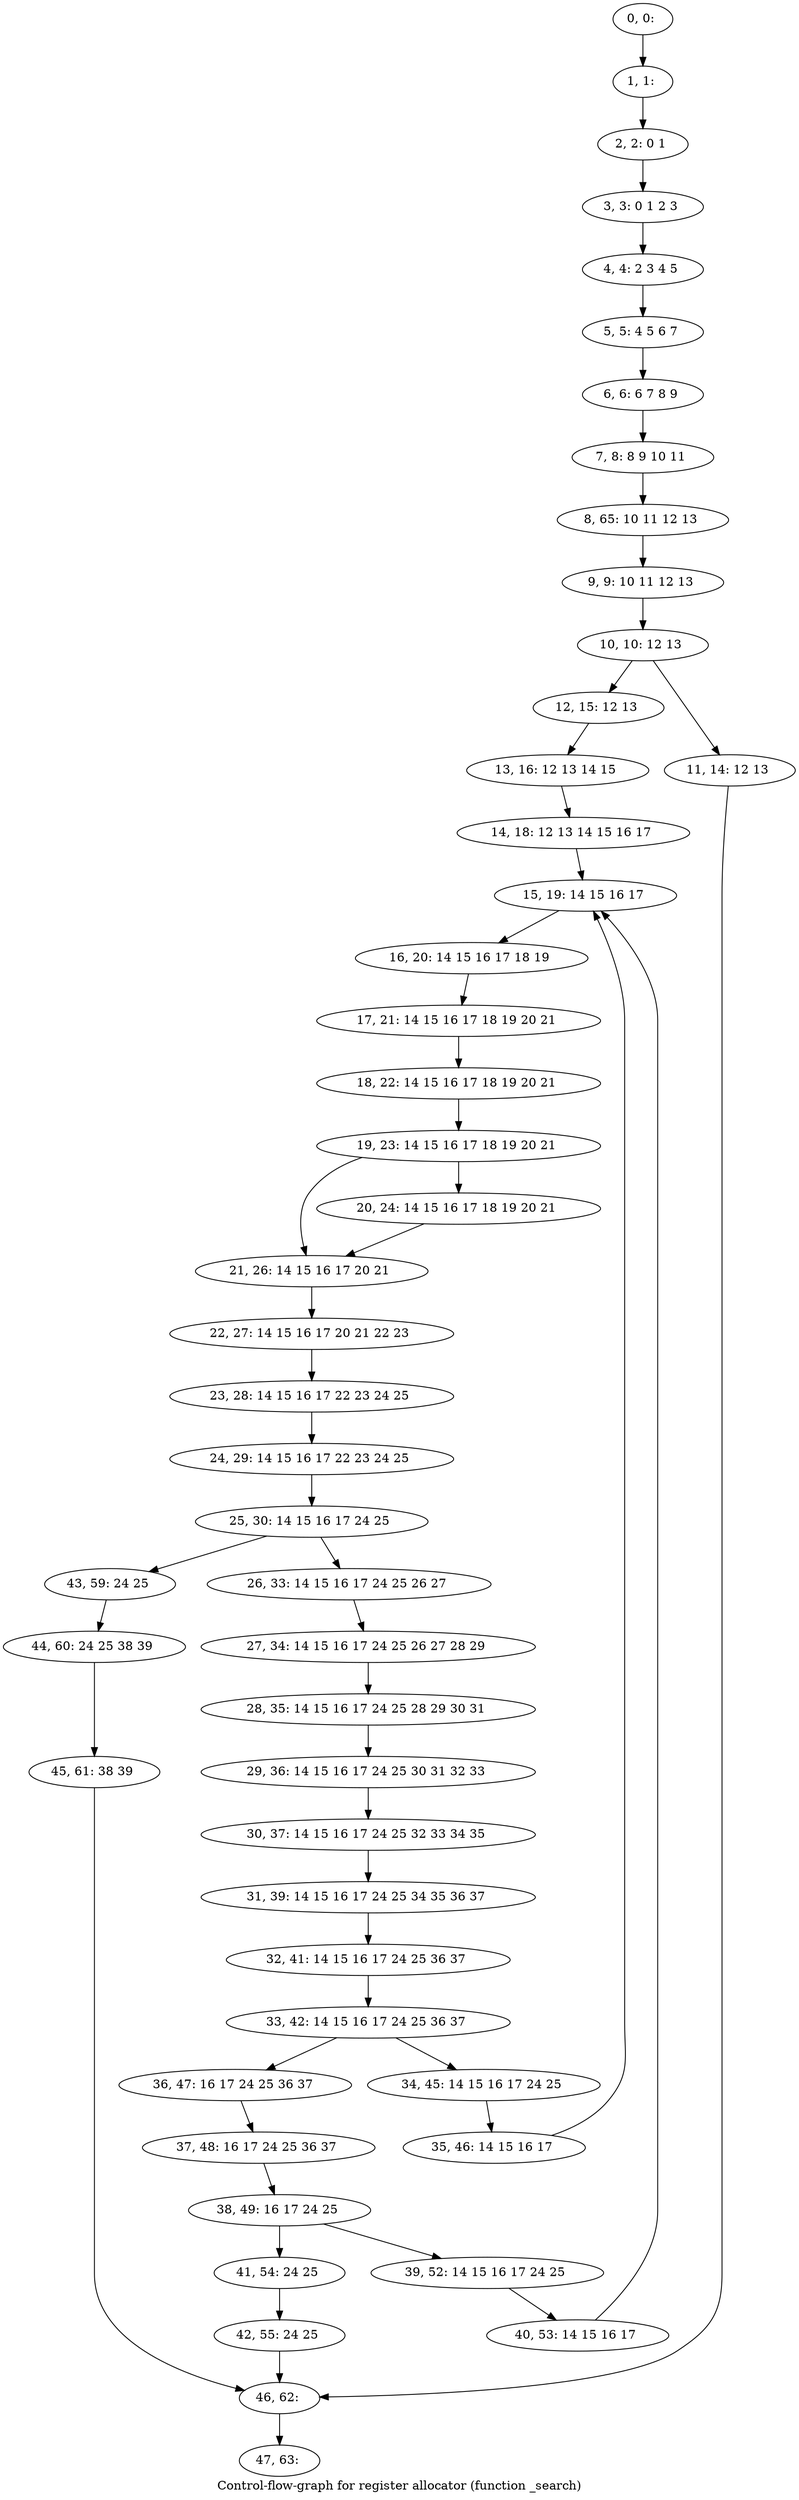 digraph G {
graph [label="Control-flow-graph for register allocator (function _search)"]
0[label="0, 0: "];
1[label="1, 1: "];
2[label="2, 2: 0 1 "];
3[label="3, 3: 0 1 2 3 "];
4[label="4, 4: 2 3 4 5 "];
5[label="5, 5: 4 5 6 7 "];
6[label="6, 6: 6 7 8 9 "];
7[label="7, 8: 8 9 10 11 "];
8[label="8, 65: 10 11 12 13 "];
9[label="9, 9: 10 11 12 13 "];
10[label="10, 10: 12 13 "];
11[label="11, 14: 12 13 "];
12[label="12, 15: 12 13 "];
13[label="13, 16: 12 13 14 15 "];
14[label="14, 18: 12 13 14 15 16 17 "];
15[label="15, 19: 14 15 16 17 "];
16[label="16, 20: 14 15 16 17 18 19 "];
17[label="17, 21: 14 15 16 17 18 19 20 21 "];
18[label="18, 22: 14 15 16 17 18 19 20 21 "];
19[label="19, 23: 14 15 16 17 18 19 20 21 "];
20[label="20, 24: 14 15 16 17 18 19 20 21 "];
21[label="21, 26: 14 15 16 17 20 21 "];
22[label="22, 27: 14 15 16 17 20 21 22 23 "];
23[label="23, 28: 14 15 16 17 22 23 24 25 "];
24[label="24, 29: 14 15 16 17 22 23 24 25 "];
25[label="25, 30: 14 15 16 17 24 25 "];
26[label="26, 33: 14 15 16 17 24 25 26 27 "];
27[label="27, 34: 14 15 16 17 24 25 26 27 28 29 "];
28[label="28, 35: 14 15 16 17 24 25 28 29 30 31 "];
29[label="29, 36: 14 15 16 17 24 25 30 31 32 33 "];
30[label="30, 37: 14 15 16 17 24 25 32 33 34 35 "];
31[label="31, 39: 14 15 16 17 24 25 34 35 36 37 "];
32[label="32, 41: 14 15 16 17 24 25 36 37 "];
33[label="33, 42: 14 15 16 17 24 25 36 37 "];
34[label="34, 45: 14 15 16 17 24 25 "];
35[label="35, 46: 14 15 16 17 "];
36[label="36, 47: 16 17 24 25 36 37 "];
37[label="37, 48: 16 17 24 25 36 37 "];
38[label="38, 49: 16 17 24 25 "];
39[label="39, 52: 14 15 16 17 24 25 "];
40[label="40, 53: 14 15 16 17 "];
41[label="41, 54: 24 25 "];
42[label="42, 55: 24 25 "];
43[label="43, 59: 24 25 "];
44[label="44, 60: 24 25 38 39 "];
45[label="45, 61: 38 39 "];
46[label="46, 62: "];
47[label="47, 63: "];
0->1 ;
1->2 ;
2->3 ;
3->4 ;
4->5 ;
5->6 ;
6->7 ;
7->8 ;
8->9 ;
9->10 ;
10->11 ;
10->12 ;
11->46 ;
12->13 ;
13->14 ;
14->15 ;
15->16 ;
16->17 ;
17->18 ;
18->19 ;
19->20 ;
19->21 ;
20->21 ;
21->22 ;
22->23 ;
23->24 ;
24->25 ;
25->26 ;
25->43 ;
26->27 ;
27->28 ;
28->29 ;
29->30 ;
30->31 ;
31->32 ;
32->33 ;
33->34 ;
33->36 ;
34->35 ;
35->15 ;
36->37 ;
37->38 ;
38->39 ;
38->41 ;
39->40 ;
40->15 ;
41->42 ;
42->46 ;
43->44 ;
44->45 ;
45->46 ;
46->47 ;
}
